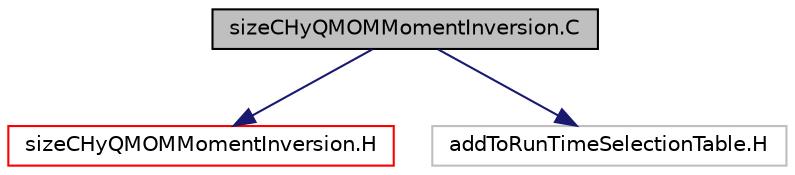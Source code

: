 digraph "sizeCHyQMOMMomentInversion.C"
{
  bgcolor="transparent";
  edge [fontname="Helvetica",fontsize="10",labelfontname="Helvetica",labelfontsize="10"];
  node [fontname="Helvetica",fontsize="10",shape=record];
  Node0 [label="sizeCHyQMOMMomentInversion.C",height=0.2,width=0.4,color="black", fillcolor="grey75", style="filled", fontcolor="black"];
  Node0 -> Node1 [color="midnightblue",fontsize="10",style="solid",fontname="Helvetica"];
  Node1 [label="sizeCHyQMOMMomentInversion.H",height=0.2,width=0.4,color="red",URL="$a00233.html"];
  Node0 -> Node28 [color="midnightblue",fontsize="10",style="solid",fontname="Helvetica"];
  Node28 [label="addToRunTimeSelectionTable.H",height=0.2,width=0.4,color="grey75"];
}
